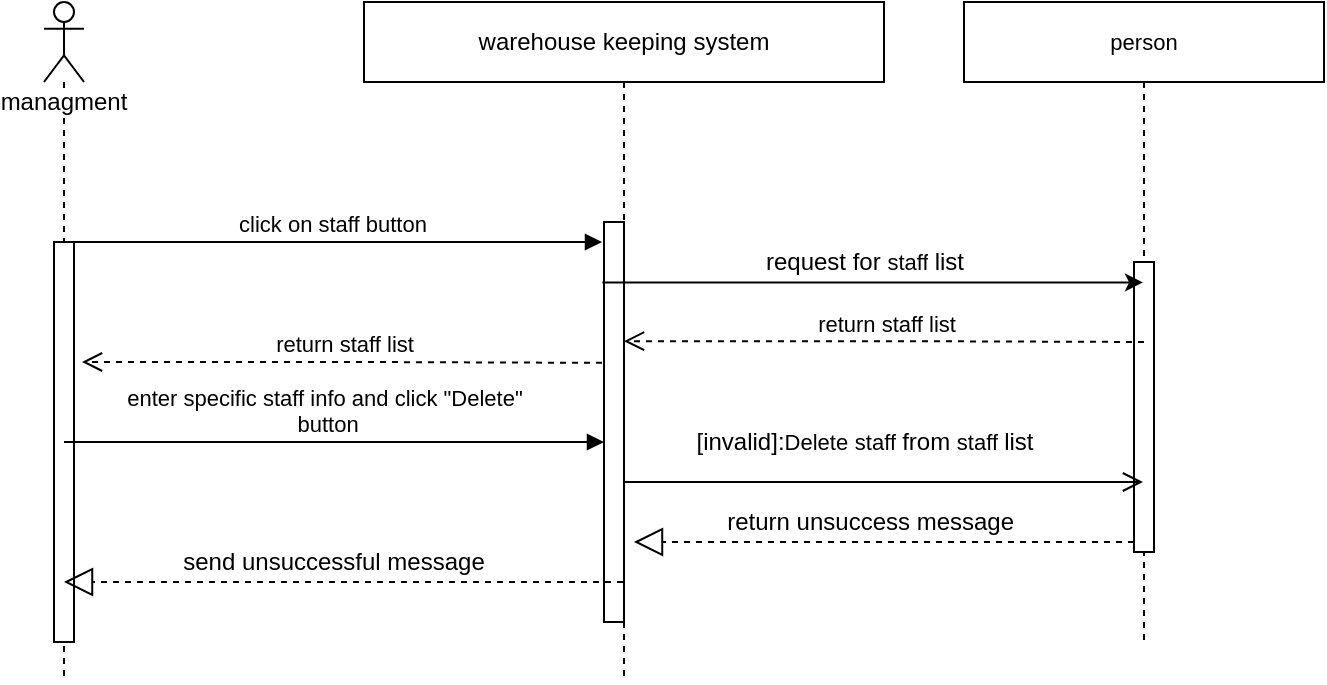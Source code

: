 <mxfile version="13.3.5" type="device"><diagram id="MWBJoO8W0iGTc28G7V0c" name="Page-1"><mxGraphModel dx="1385" dy="629" grid="1" gridSize="10" guides="1" tooltips="1" connect="1" arrows="1" fold="1" page="1" pageScale="1" pageWidth="850" pageHeight="1100" math="0" shadow="0"><root><mxCell id="0"/><mxCell id="1" parent="0"/><mxCell id="ce92vtV3I4qPERhwewqX-1" value="managment" style="shape=umlLifeline;participant=umlActor;perimeter=lifelinePerimeter;whiteSpace=wrap;html=1;container=1;collapsible=0;recursiveResize=0;verticalAlign=top;spacingTop=36;labelBackgroundColor=#ffffff;outlineConnect=0;" parent="1" vertex="1"><mxGeometry x="110" y="80" width="20" height="340" as="geometry"/></mxCell><mxCell id="ce92vtV3I4qPERhwewqX-7" value="" style="html=1;points=[];perimeter=orthogonalPerimeter;" parent="ce92vtV3I4qPERhwewqX-1" vertex="1"><mxGeometry x="5" y="120" width="10" height="200" as="geometry"/></mxCell><mxCell id="ce92vtV3I4qPERhwewqX-2" value="warehouse keeping system" style="shape=umlLifeline;perimeter=lifelinePerimeter;whiteSpace=wrap;html=1;container=1;collapsible=0;recursiveResize=0;outlineConnect=0;" parent="1" vertex="1"><mxGeometry x="270" y="80" width="260" height="340" as="geometry"/></mxCell><mxCell id="ce92vtV3I4qPERhwewqX-9" value="" style="html=1;points=[];perimeter=orthogonalPerimeter;" parent="ce92vtV3I4qPERhwewqX-2" vertex="1"><mxGeometry x="120" y="110" width="10" height="200" as="geometry"/></mxCell><mxCell id="ce92vtV3I4qPERhwewqX-8" value="click on staff button" style="html=1;verticalAlign=bottom;endArrow=block;" parent="1" edge="1"><mxGeometry width="80" relative="1" as="geometry"><mxPoint x="118.667" y="200" as="sourcePoint"/><mxPoint x="389" y="200" as="targetPoint"/><Array as="points"><mxPoint x="159" y="200"/><mxPoint x="289" y="200"/></Array></mxGeometry></mxCell><mxCell id="ce92vtV3I4qPERhwewqX-10" value="&lt;span style=&quot;font-size: 11px ; background-color: rgb(255 , 255 , 255)&quot;&gt;person&lt;/span&gt;" style="shape=umlLifeline;perimeter=lifelinePerimeter;whiteSpace=wrap;html=1;container=1;collapsible=0;recursiveResize=0;outlineConnect=0;" parent="1" vertex="1"><mxGeometry x="570" y="80" width="180" height="320" as="geometry"/></mxCell><mxCell id="ce92vtV3I4qPERhwewqX-11" value="" style="html=1;points=[];perimeter=orthogonalPerimeter;" parent="ce92vtV3I4qPERhwewqX-10" vertex="1"><mxGeometry x="85" y="130" width="10" height="145" as="geometry"/></mxCell><mxCell id="ce92vtV3I4qPERhwewqX-12" value="enter specific staff&amp;nbsp;info and click &quot;Delete&quot;&lt;br&gt;&amp;nbsp;button" style="html=1;verticalAlign=bottom;endArrow=block;" parent="1" target="ce92vtV3I4qPERhwewqX-9" edge="1" source="ce92vtV3I4qPERhwewqX-1"><mxGeometry x="-0.036" width="80" relative="1" as="geometry"><mxPoint x="130" y="270" as="sourcePoint"/><mxPoint x="210" y="239.5" as="targetPoint"/><Array as="points"><mxPoint x="250" y="300"/></Array><mxPoint as="offset"/></mxGeometry></mxCell><mxCell id="ce92vtV3I4qPERhwewqX-13" value="" style="html=1;verticalAlign=bottom;endArrow=open;endSize=8;" parent="1" source="ce92vtV3I4qPERhwewqX-9" edge="1" target="ce92vtV3I4qPERhwewqX-10"><mxGeometry relative="1" as="geometry"><mxPoint x="510" y="270" as="sourcePoint"/><mxPoint x="650" y="280" as="targetPoint"/><Array as="points"><mxPoint x="520" y="320"/></Array></mxGeometry></mxCell><mxCell id="P7z4xLYsJmALuyBT9SQm-4" value="return unsuccess message&amp;nbsp;" style="text;html=1;strokeColor=none;fillColor=none;align=center;verticalAlign=middle;whiteSpace=wrap;rounded=0;" parent="1" vertex="1"><mxGeometry x="415" y="330" width="220" height="20" as="geometry"/></mxCell><mxCell id="P7z4xLYsJmALuyBT9SQm-5" value="" style="endArrow=block;dashed=1;endFill=0;endSize=12;html=1;" parent="1" source="ce92vtV3I4qPERhwewqX-2" target="ce92vtV3I4qPERhwewqX-1" edge="1"><mxGeometry width="160" relative="1" as="geometry"><mxPoint x="340" y="290" as="sourcePoint"/><mxPoint x="500" y="290" as="targetPoint"/><Array as="points"><mxPoint x="250" y="370"/></Array></mxGeometry></mxCell><mxCell id="P7z4xLYsJmALuyBT9SQm-6" value="send unsuccessful message" style="text;html=1;strokeColor=none;fillColor=none;align=center;verticalAlign=middle;whiteSpace=wrap;rounded=0;" parent="1" vertex="1"><mxGeometry x="160" y="350" width="190" height="20" as="geometry"/></mxCell><mxCell id="iveR8-n6vrmz7PuZMylU-18" value="[invalid]:&lt;span style=&quot;font-size: 11px ; background-color: rgb(255 , 255 , 255)&quot;&gt;Delete&lt;/span&gt;&amp;nbsp;&lt;span style=&quot;font-size: 11px ; background-color: rgb(255 , 255 , 255)&quot;&gt;staff&lt;/span&gt;&lt;span style=&quot;font-size: 11px ; background-color: rgb(255 , 255 , 255)&quot;&gt;&amp;nbsp;&lt;/span&gt;from&amp;nbsp;&lt;span style=&quot;font-size: 11px ; background-color: rgb(255 , 255 , 255)&quot;&gt;staff&lt;/span&gt;&lt;span style=&quot;font-size: 11px ; background-color: rgb(255 , 255 , 255)&quot;&gt;&amp;nbsp;&lt;/span&gt;list" style="text;html=1;align=center;verticalAlign=middle;resizable=0;points=[];autosize=1;" vertex="1" parent="1"><mxGeometry x="430" y="290" width="180" height="20" as="geometry"/></mxCell><mxCell id="iveR8-n6vrmz7PuZMylU-28" value="" style="endArrow=block;dashed=1;endFill=0;endSize=12;html=1;" edge="1" parent="1"><mxGeometry width="160" relative="1" as="geometry"><mxPoint x="655" y="350" as="sourcePoint"/><mxPoint x="404.997" y="350" as="targetPoint"/><Array as="points"><mxPoint x="555.33" y="350"/></Array></mxGeometry></mxCell><mxCell id="iveR8-n6vrmz7PuZMylU-53" value="" style="endArrow=classic;html=1;exitX=-0.083;exitY=0.151;exitDx=0;exitDy=0;exitPerimeter=0;" edge="1" parent="1" source="ce92vtV3I4qPERhwewqX-9" target="ce92vtV3I4qPERhwewqX-10"><mxGeometry width="50" height="50" relative="1" as="geometry"><mxPoint x="480" y="230" as="sourcePoint"/><mxPoint x="530" y="180" as="targetPoint"/></mxGeometry></mxCell><mxCell id="iveR8-n6vrmz7PuZMylU-56" value="request for&amp;nbsp;&lt;span style=&quot;font-size: 11px ; background-color: rgb(255 , 255 , 255)&quot;&gt;staff&lt;/span&gt;&lt;span style=&quot;font-size: 11px ; background-color: rgb(255 , 255 , 255)&quot;&gt;&amp;nbsp;&lt;/span&gt;list" style="text;html=1;align=center;verticalAlign=middle;resizable=0;points=[];autosize=1;" vertex="1" parent="1"><mxGeometry x="465" y="200" width="110" height="20" as="geometry"/></mxCell><mxCell id="iveR8-n6vrmz7PuZMylU-58" value="return staff list" style="html=1;verticalAlign=bottom;endArrow=open;dashed=1;endSize=8;" edge="1" parent="1"><mxGeometry x="-0.003" relative="1" as="geometry"><mxPoint x="660" y="250" as="sourcePoint"/><mxPoint x="399.997" y="249.58" as="targetPoint"/><Array as="points"><mxPoint x="540.33" y="249.58"/></Array><mxPoint as="offset"/></mxGeometry></mxCell><mxCell id="iveR8-n6vrmz7PuZMylU-59" value="return staff&amp;nbsp;list" style="html=1;verticalAlign=bottom;endArrow=open;dashed=1;endSize=8;" edge="1" parent="1"><mxGeometry x="-0.003" relative="1" as="geometry"><mxPoint x="389" y="260.42" as="sourcePoint"/><mxPoint x="128.997" y="260.0" as="targetPoint"/><Array as="points"><mxPoint x="269.33" y="260.0"/></Array><mxPoint as="offset"/></mxGeometry></mxCell></root></mxGraphModel></diagram></mxfile>